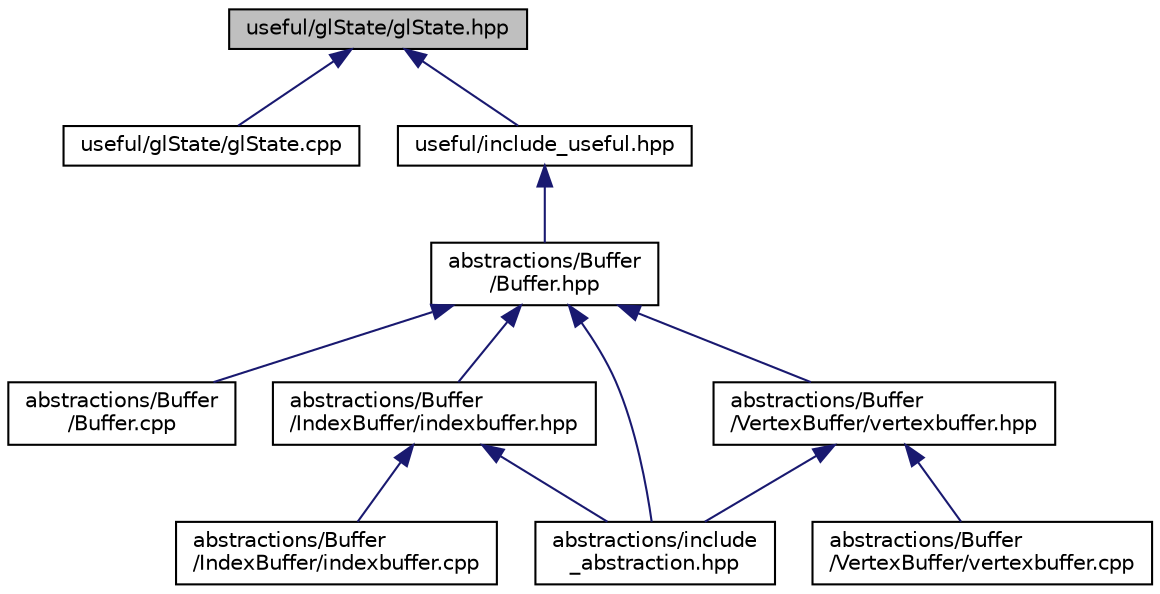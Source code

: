 digraph "useful/glState/glState.hpp"
{
 // LATEX_PDF_SIZE
  edge [fontname="Helvetica",fontsize="10",labelfontname="Helvetica",labelfontsize="10"];
  node [fontname="Helvetica",fontsize="10",shape=record];
  Node1 [label="useful/glState/glState.hpp",height=0.2,width=0.4,color="black", fillcolor="grey75", style="filled", fontcolor="black",tooltip=" "];
  Node1 -> Node2 [dir="back",color="midnightblue",fontsize="10",style="solid"];
  Node2 [label="useful/glState/glState.cpp",height=0.2,width=0.4,color="black", fillcolor="white", style="filled",URL="$glState_8cpp.html",tooltip=" "];
  Node1 -> Node3 [dir="back",color="midnightblue",fontsize="10",style="solid"];
  Node3 [label="useful/include_useful.hpp",height=0.2,width=0.4,color="black", fillcolor="white", style="filled",URL="$include__useful_8hpp.html",tooltip=" "];
  Node3 -> Node4 [dir="back",color="midnightblue",fontsize="10",style="solid"];
  Node4 [label="abstractions/Buffer\l/Buffer.hpp",height=0.2,width=0.4,color="black", fillcolor="white", style="filled",URL="$Buffer_8hpp.html",tooltip=" "];
  Node4 -> Node5 [dir="back",color="midnightblue",fontsize="10",style="solid"];
  Node5 [label="abstractions/Buffer\l/Buffer.cpp",height=0.2,width=0.4,color="black", fillcolor="white", style="filled",URL="$Buffer_8cpp.html",tooltip=" "];
  Node4 -> Node6 [dir="back",color="midnightblue",fontsize="10",style="solid"];
  Node6 [label="abstractions/Buffer\l/IndexBuffer/indexbuffer.hpp",height=0.2,width=0.4,color="black", fillcolor="white", style="filled",URL="$indexbuffer_8hpp.html",tooltip=" "];
  Node6 -> Node7 [dir="back",color="midnightblue",fontsize="10",style="solid"];
  Node7 [label="abstractions/Buffer\l/IndexBuffer/indexbuffer.cpp",height=0.2,width=0.4,color="black", fillcolor="white", style="filled",URL="$indexbuffer_8cpp.html",tooltip=" "];
  Node6 -> Node8 [dir="back",color="midnightblue",fontsize="10",style="solid"];
  Node8 [label="abstractions/include\l_abstraction.hpp",height=0.2,width=0.4,color="black", fillcolor="white", style="filled",URL="$include__abstraction_8hpp.html",tooltip=" "];
  Node4 -> Node9 [dir="back",color="midnightblue",fontsize="10",style="solid"];
  Node9 [label="abstractions/Buffer\l/VertexBuffer/vertexbuffer.hpp",height=0.2,width=0.4,color="black", fillcolor="white", style="filled",URL="$vertexbuffer_8hpp.html",tooltip=" "];
  Node9 -> Node10 [dir="back",color="midnightblue",fontsize="10",style="solid"];
  Node10 [label="abstractions/Buffer\l/VertexBuffer/vertexbuffer.cpp",height=0.2,width=0.4,color="black", fillcolor="white", style="filled",URL="$vertexbuffer_8cpp.html",tooltip=" "];
  Node9 -> Node8 [dir="back",color="midnightblue",fontsize="10",style="solid"];
  Node4 -> Node8 [dir="back",color="midnightblue",fontsize="10",style="solid"];
}
